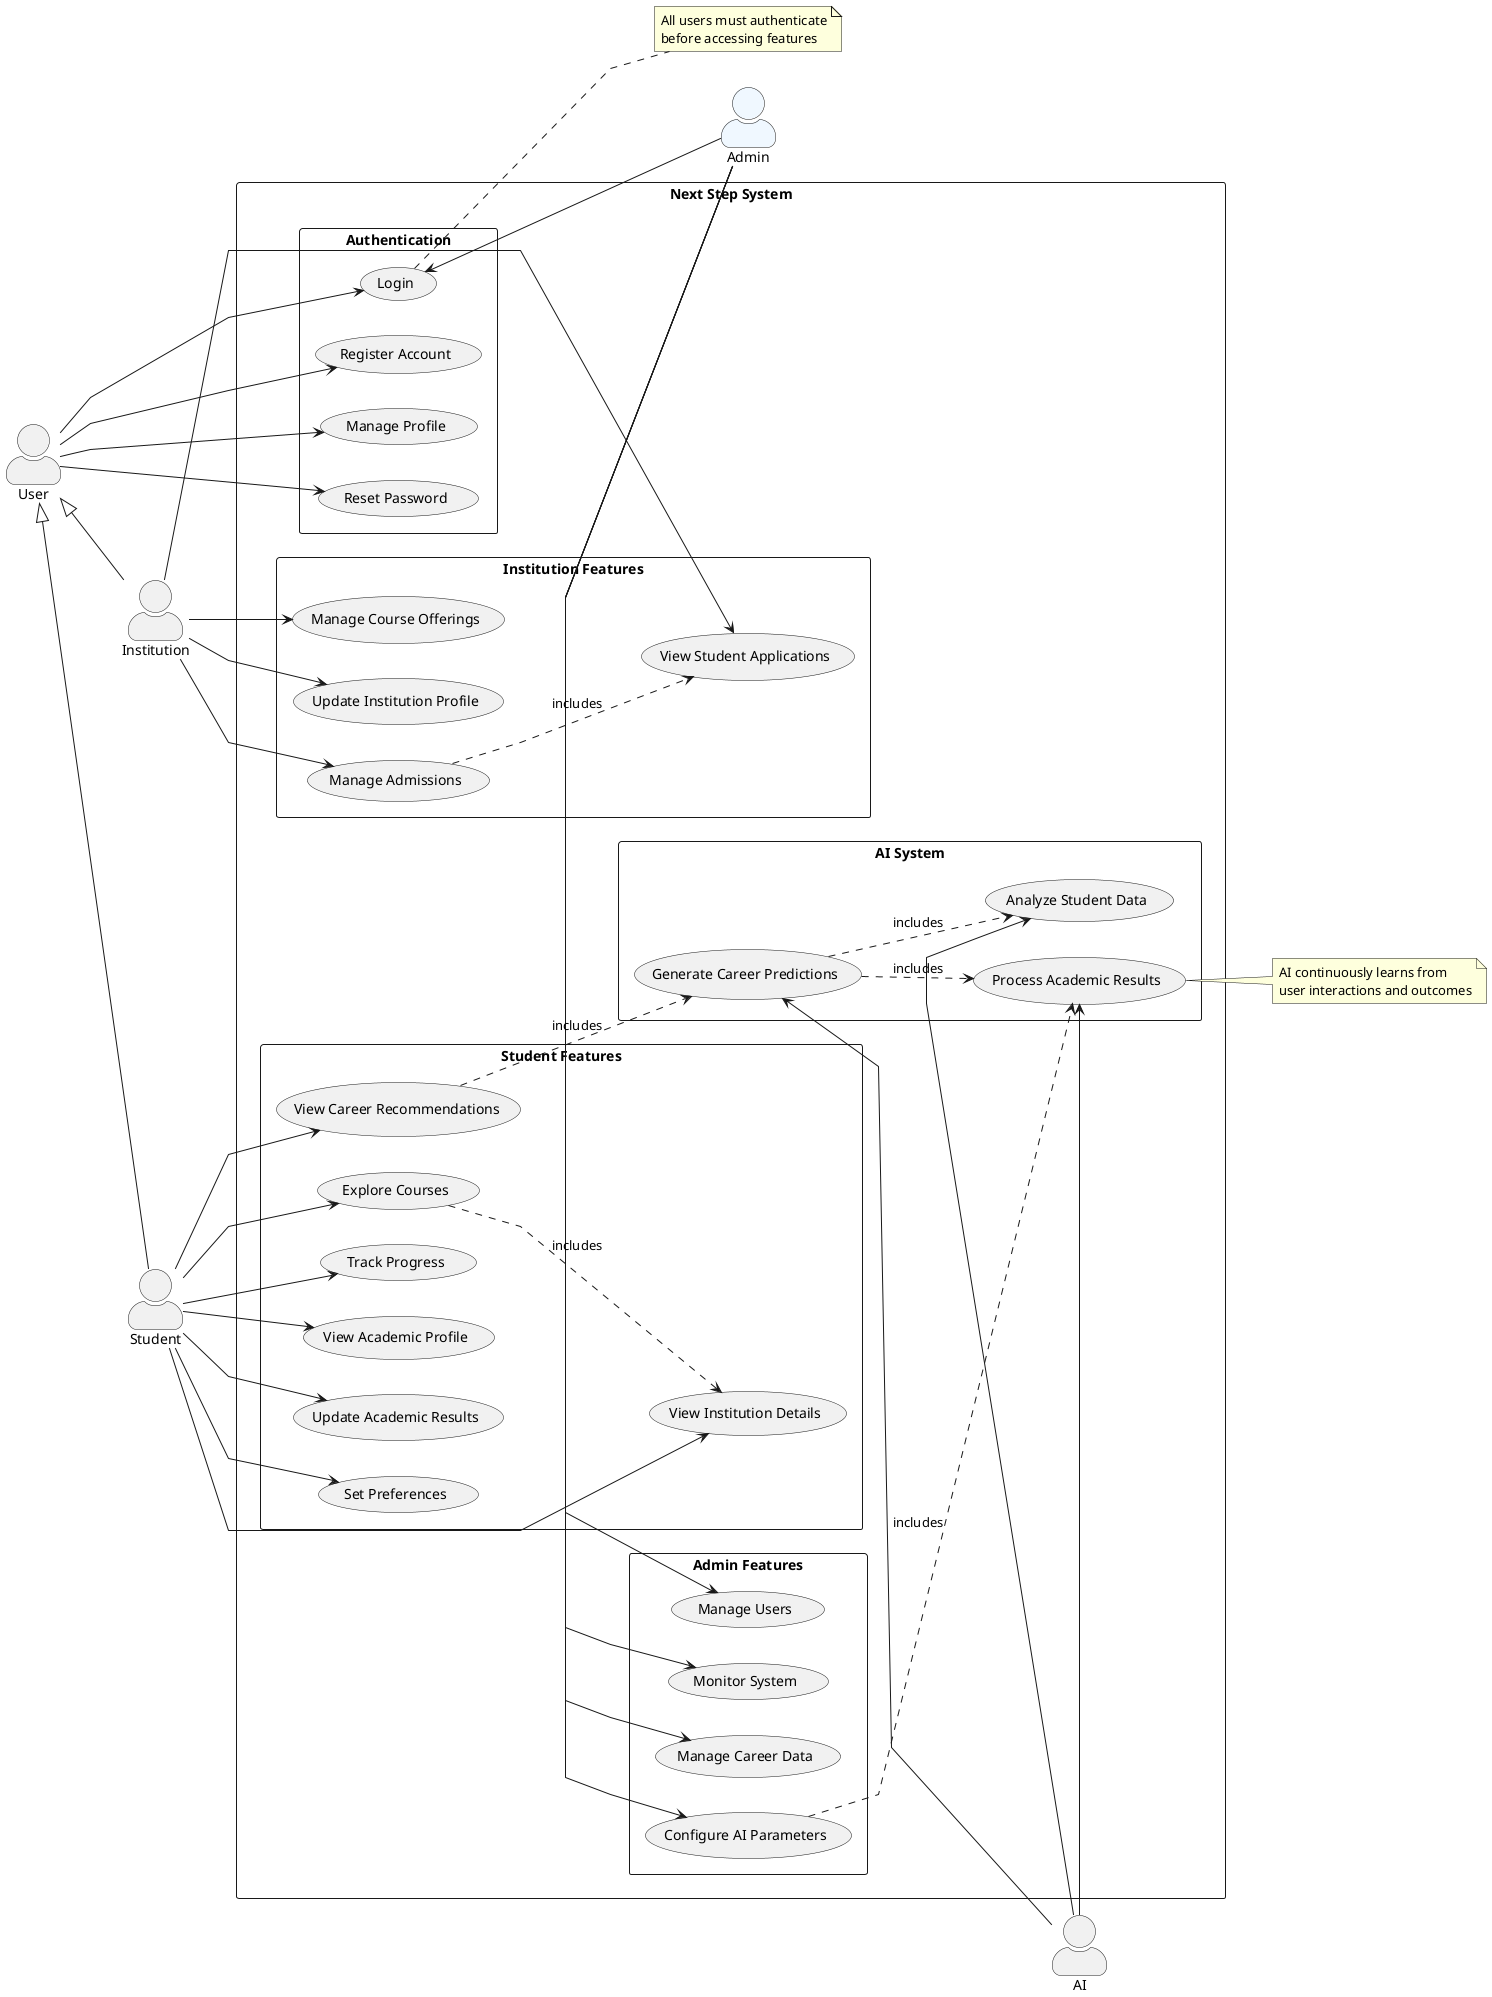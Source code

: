 @startuml Next Step Use Cases

left to right direction

' Style configurations
skinparam actorStyle awesome
skinparam packageStyle rectangle
skinparam usecaseStyle roundbox
skinparam shadowing false
skinparam linetype polyline

' Actors
actor "User" as User
actor "Student" as Student
actor "Institution" as Institution
actor "Admin" as Administrator #AliceBlue

' Inheritance relationships
Student -up-|> User
Institution -up-|> User

' Main package
package "Next Step System" {
    ' Authentication package
    package "Authentication" {
        usecase "Register Account" as Register
        usecase "Login" as Login
        usecase "Manage Profile" as ManageProfile
        usecase "Reset Password" as ResetPwd
    }

    ' Student Features package
    package "Student Features" {
        usecase "View Academic Profile" as ViewProfile
        usecase "Update Academic Results" as UpdateResults
        usecase "Set Preferences" as SetPreferences
        usecase "View Career Recommendations" as ViewRecommendations
        usecase "Explore Courses" as ExploreCourses
        usecase "Track Progress" as TrackProgress
        usecase "View Institution Details" as ViewInstitutions
    }

    ' Institution Features package
    package "Institution Features" {
        usecase "Manage Course Offerings" as ManageCourses
        usecase "Update Institution Profile" as UpdateInstitution
        usecase "View Student Applications" as ViewApplications
        usecase "Manage Admissions" as ManageAdmissions
    }

    ' AI System package
    package "AI System" {
        usecase "Generate Career Predictions" as GeneratePredictions
        usecase "Analyze Student Data" as AnalyzeData
        usecase "Process Academic Results" as ProcessResults
    }

    ' Admin Features package
    package "Admin Features" {
        usecase "Manage Users" as ManageUsers
        usecase "Monitor System" as MonitorSystem
        usecase "Manage Career Data" as ManageCareerData
        usecase "Configure AI Parameters" as ConfigureAI
    }
}

' Base user relationships
User --> Register
User --> Login
User --> ManageProfile
User --> ResetPwd

' Student specific relationships
Student --> ViewProfile
Student --> UpdateResults
Student --> SetPreferences
Student --> ViewRecommendations
Student --> ExploreCourses
Student --> TrackProgress
Student --> ViewInstitutions

' Institution specific relationships
Institution --> ManageCourses
Institution --> UpdateInstitution
Institution --> ViewApplications
Institution --> ManageAdmissions

' Supporting actors (right side)
Administrator -left-> Login
Administrator -left-> ManageUsers
Administrator -left-> MonitorSystem
Administrator -left-> ManageCareerData
Administrator -left-> ConfigureAI

AI -left-> GeneratePredictions
AI -left-> AnalyzeData
AI -left-> ProcessResults

' Dependencies
ViewRecommendations ..> GeneratePredictions : includes
GeneratePredictions ..> AnalyzeData : includes
GeneratePredictions ..> ProcessResults : includes
ConfigureAI ..> ProcessResults : includes
ExploreCourses ..> ViewInstitutions : includes
ManageAdmissions ..> ViewApplications : includes

' Notes
note "All users must authenticate\nbefore accessing features" as N1
Login .. N1

note "AI continuously learns from\nuser interactions and outcomes" as N2
ProcessResults .. N2

@enduml
